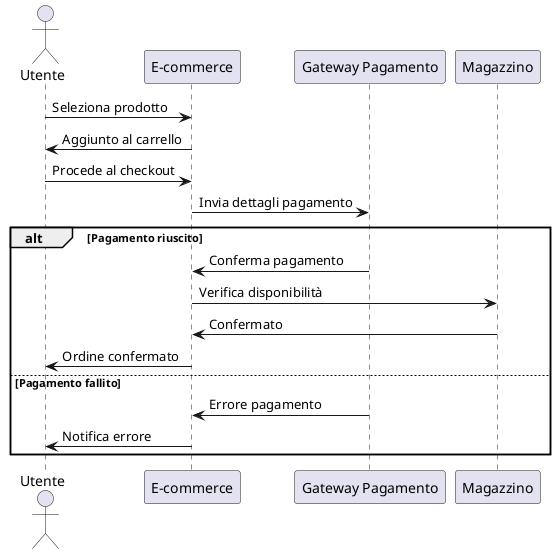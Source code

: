 @startuml
actor Utente
participant "E-commerce" as Shop
participant "Gateway Pagamento" as Payment
participant "Magazzino" as Warehouse

Utente -> Shop: Seleziona prodotto
Shop -> Utente: Aggiunto al carrello
Utente -> Shop: Procede al checkout
Shop -> Payment: Invia dettagli pagamento
alt Pagamento riuscito
    Payment -> Shop: Conferma pagamento
    Shop -> Warehouse: Verifica disponibilità
    Warehouse -> Shop: Confermato
    Shop -> Utente: Ordine confermato
else Pagamento fallito
    Payment -> Shop: Errore pagamento
    Shop -> Utente: Notifica errore
end
@enduml
